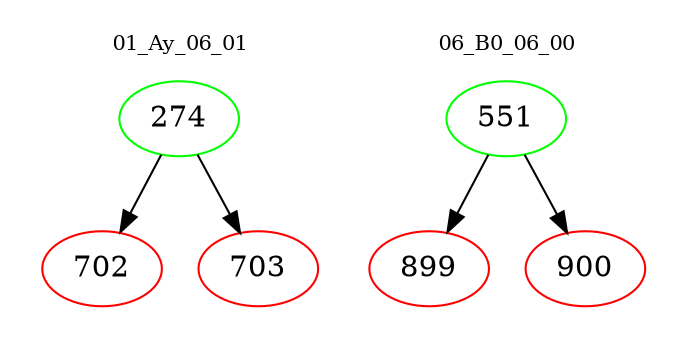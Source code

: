 digraph{
subgraph cluster_0 {
color = white
label = "01_Ay_06_01";
fontsize=10;
T0_274 [label="274", color="green"]
T0_274 -> T0_702 [color="black"]
T0_702 [label="702", color="red"]
T0_274 -> T0_703 [color="black"]
T0_703 [label="703", color="red"]
}
subgraph cluster_1 {
color = white
label = "06_B0_06_00";
fontsize=10;
T1_551 [label="551", color="green"]
T1_551 -> T1_899 [color="black"]
T1_899 [label="899", color="red"]
T1_551 -> T1_900 [color="black"]
T1_900 [label="900", color="red"]
}
}
